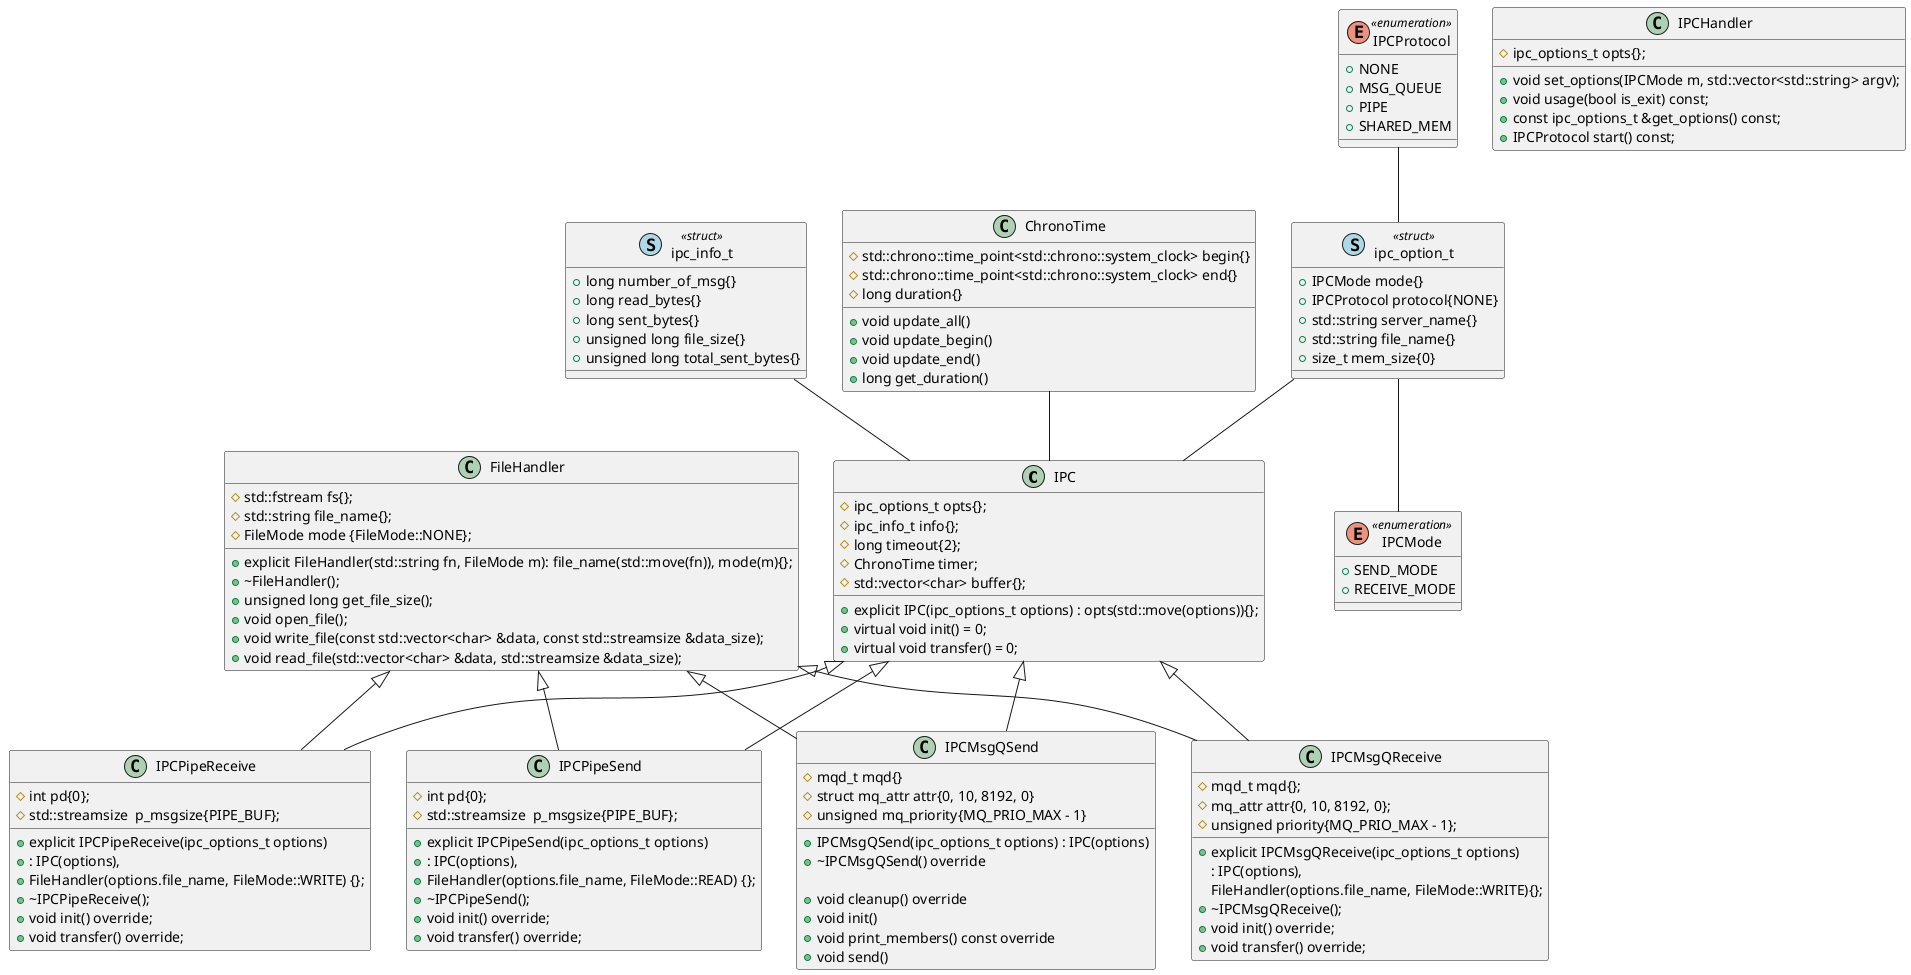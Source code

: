 @startuml
class IPC
{
	# ipc_options_t opts{};
	# ipc_info_t info{};
	# long timeout{2};
	# ChronoTime timer;
	# std::vector<char> buffer{};

	+ explicit IPC(ipc_options_t options) : opts(std::move(options)){};
	+ virtual void init() = 0;
	+ virtual void transfer() = 0;
}

class IPCHandler
{
	# ipc_options_t opts{};

	+ void set_options(IPCMode m, std::vector<std::string> argv);
	+ void usage(bool is_exit) const;
	+ const ipc_options_t &get_options() const;
	+ IPCProtocol start() const;
}

class FileHandler
{
	# std::fstream fs{};
	# std::string file_name{};
	# FileMode mode {FileMode::NONE};

	+ explicit FileHandler(std::string fn, FileMode m): file_name(std::move(fn)), mode(m){};
	+ ~FileHandler();
	+ unsigned long get_file_size();
	+ void open_file();
	+ void write_file(const std::vector<char> &data, const std::streamsize &data_size);
	+ void read_file(std::vector<char> &data, std::streamsize &data_size);
}

class IPCMsgQSend
{
# mqd_t mqd{}
# struct mq_attr attr{0, 10, 8192, 0}
# unsigned mq_priority{MQ_PRIO_MAX - 1}

	+ IPCMsgQSend(ipc_options_t options) : IPC(options)
	+ ~IPCMsgQSend() override

	+ void cleanup() override
	+ void init()
	+ void print_members() const override
	+ void send()
}

class IPCMsgQReceive
{
	# mqd_t mqd{};
	# mq_attr attr{0, 10, 8192, 0};
	# unsigned priority{MQ_PRIO_MAX - 1};

	+ explicit IPCMsgQReceive(ipc_options_t options)
	 	: IPC(options),
	 	  FileHandler(options.file_name, FileMode::WRITE){};
	+ ~IPCMsgQReceive();
	+ void init() override;
	+ void transfer() override;
}

class IPCPipeReceive
{
	# int pd{0};
	# std::streamsize  p_msgsize{PIPE_BUF};

	+ explicit IPCPipeReceive(ipc_options_t options)
	+ : IPC(options),
	+ FileHandler(options.file_name, FileMode::WRITE) {};
	+ ~IPCPipeReceive();
	+ void init() override;
	+ void transfer() override;

}

class IPCPipeSend
{
	# int pd{0};
	# std::streamsize  p_msgsize{PIPE_BUF};

	+ explicit IPCPipeSend(ipc_options_t options)
	+ : IPC(options),
	+ FileHandler(options.file_name, FileMode::READ) {};
	+ ~IPCPipeSend();
	+ void init() override;
	+ void transfer() override;
}


class ChronoTime
{
	# std::chrono::time_point<std::chrono::system_clock> begin{}
	# std::chrono::time_point<std::chrono::system_clock> end{}
	# long duration{}

	+ void update_all()
	+ void update_begin()
	+ void update_end()
	+ long get_duration()
}
enum IPCProtocol<<enumeration>>
{
	+ NONE
	+ MSG_QUEUE
	+ PIPE
	+ SHARED_MEM
}

enum IPCMode<<enumeration>>
{
	+ SEND_MODE
	+ RECEIVE_MODE
}

class ipc_option_t << (S,lightblue) struct>>
{
	+ IPCMode mode{}
	+ IPCProtocol protocol{NONE}
	+ std::string server_name{}
	+ std::string file_name{}
	+ size_t mem_size{0}
}

class ipc_info_t << (S,lightblue) struct>>
{
	+ long number_of_msg{}
	+ long read_bytes{}
	+ long sent_bytes{}
	+ unsigned long file_size{}
	+ unsigned long total_sent_bytes{}
}


IPC <|-- IPCMsgQSend
FileHandler <|-- IPCMsgQSend
IPC <|-- IPCMsgQReceive
FileHandler <|-- IPCMsgQReceive

IPC <|-- IPCPipeSend
FileHandler <|-- IPCPipeSend
IPC <|-- IPCPipeReceive
FileHandler <|-- IPCPipeReceive

IPCProtocol -- ipc_option_t
ipc_option_t -- IPC
ipc_option_t -- IPCMode
ipc_info_t --  IPC
ChronoTime -- IPC

@enduml
